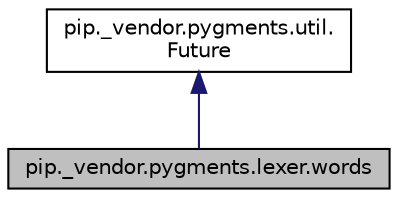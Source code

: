 digraph "pip._vendor.pygments.lexer.words"
{
 // LATEX_PDF_SIZE
  edge [fontname="Helvetica",fontsize="10",labelfontname="Helvetica",labelfontsize="10"];
  node [fontname="Helvetica",fontsize="10",shape=record];
  Node1 [label="pip._vendor.pygments.lexer.words",height=0.2,width=0.4,color="black", fillcolor="grey75", style="filled", fontcolor="black",tooltip=" "];
  Node2 -> Node1 [dir="back",color="midnightblue",fontsize="10",style="solid"];
  Node2 [label="pip._vendor.pygments.util.\lFuture",height=0.2,width=0.4,color="black", fillcolor="white", style="filled",URL="$classpip_1_1__vendor_1_1pygments_1_1util_1_1Future.html",tooltip=" "];
}
